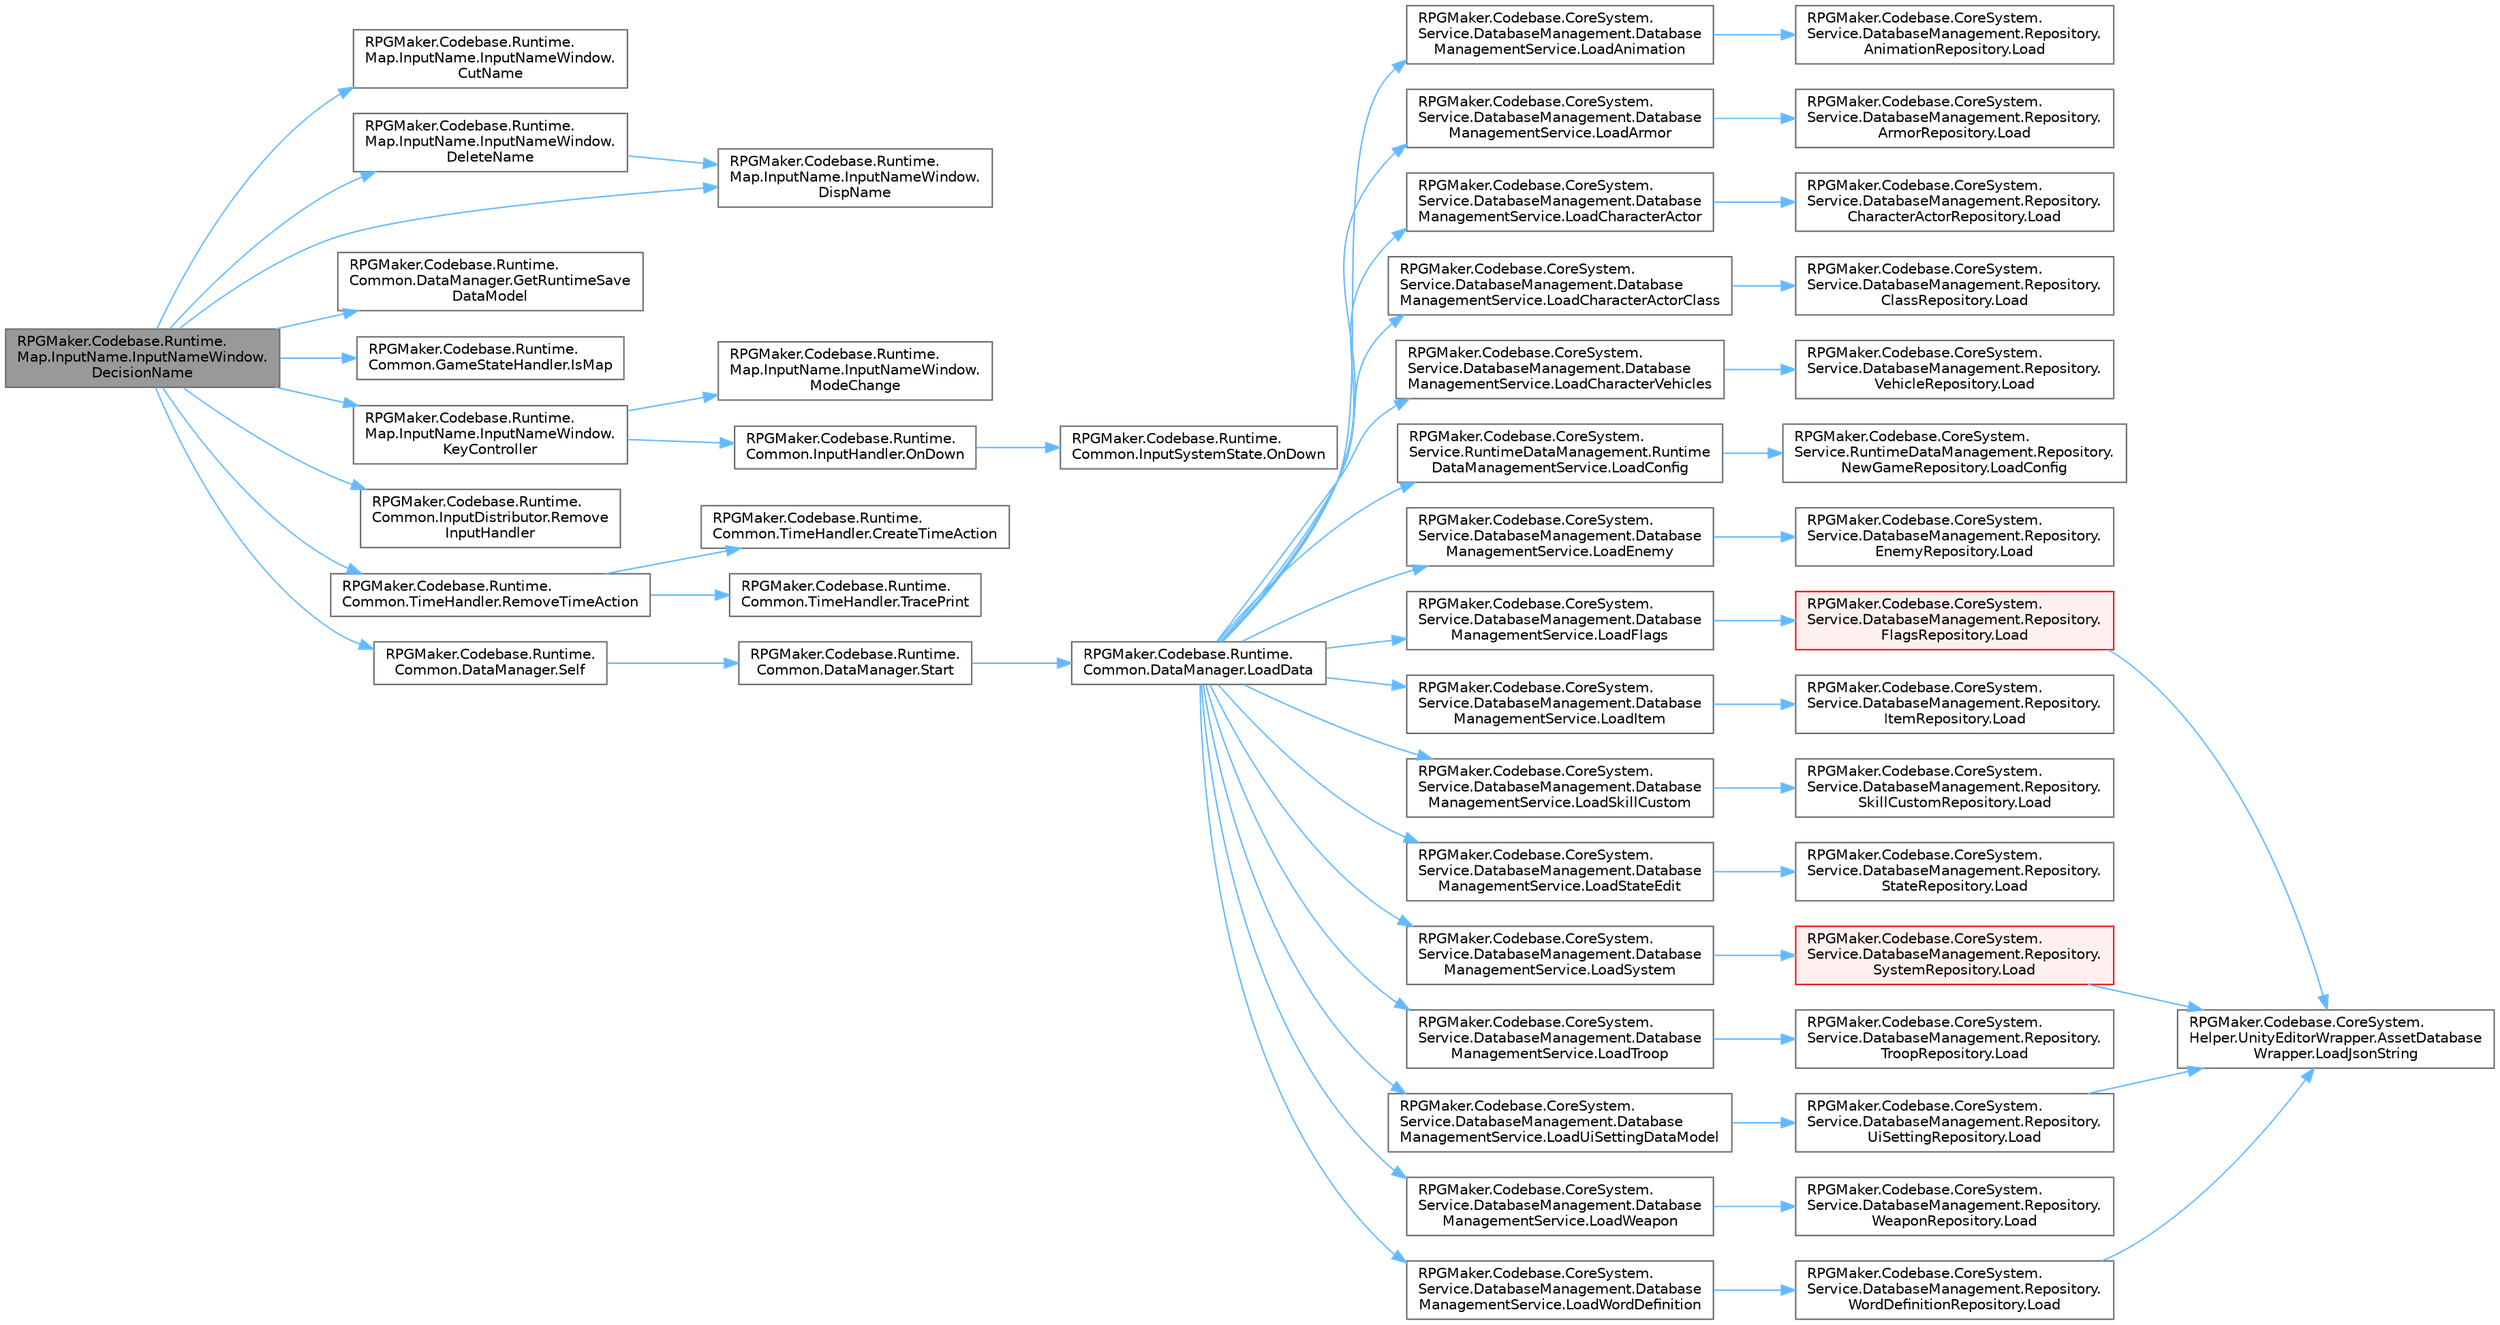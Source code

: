 digraph "RPGMaker.Codebase.Runtime.Map.InputName.InputNameWindow.DecisionName"
{
 // LATEX_PDF_SIZE
  bgcolor="transparent";
  edge [fontname=Helvetica,fontsize=10,labelfontname=Helvetica,labelfontsize=10];
  node [fontname=Helvetica,fontsize=10,shape=box,height=0.2,width=0.4];
  rankdir="LR";
  Node1 [id="Node000001",label="RPGMaker.Codebase.Runtime.\lMap.InputName.InputNameWindow.\lDecisionName",height=0.2,width=0.4,color="gray40", fillcolor="grey60", style="filled", fontcolor="black",tooltip=" "];
  Node1 -> Node2 [id="edge1_Node000001_Node000002",color="steelblue1",style="solid",tooltip=" "];
  Node2 [id="Node000002",label="RPGMaker.Codebase.Runtime.\lMap.InputName.InputNameWindow.\lCutName",height=0.2,width=0.4,color="grey40", fillcolor="white", style="filled",URL="$dd/d7d/class_r_p_g_maker_1_1_codebase_1_1_runtime_1_1_map_1_1_input_name_1_1_input_name_window.html#af5a926d394f2f1e04016e5f1b05c18d1",tooltip=" "];
  Node1 -> Node3 [id="edge2_Node000001_Node000003",color="steelblue1",style="solid",tooltip=" "];
  Node3 [id="Node000003",label="RPGMaker.Codebase.Runtime.\lMap.InputName.InputNameWindow.\lDeleteName",height=0.2,width=0.4,color="grey40", fillcolor="white", style="filled",URL="$dd/d7d/class_r_p_g_maker_1_1_codebase_1_1_runtime_1_1_map_1_1_input_name_1_1_input_name_window.html#a88110e4bd8106d252b3938ce83f2be28",tooltip="最後の文字から削除"];
  Node3 -> Node4 [id="edge3_Node000003_Node000004",color="steelblue1",style="solid",tooltip=" "];
  Node4 [id="Node000004",label="RPGMaker.Codebase.Runtime.\lMap.InputName.InputNameWindow.\lDispName",height=0.2,width=0.4,color="grey40", fillcolor="white", style="filled",URL="$dd/d7d/class_r_p_g_maker_1_1_codebase_1_1_runtime_1_1_map_1_1_input_name_1_1_input_name_window.html#a56387a5ddd8cf27e7e80c25103be2a15",tooltip=" "];
  Node1 -> Node4 [id="edge4_Node000001_Node000004",color="steelblue1",style="solid",tooltip=" "];
  Node1 -> Node5 [id="edge5_Node000001_Node000005",color="steelblue1",style="solid",tooltip=" "];
  Node5 [id="Node000005",label="RPGMaker.Codebase.Runtime.\lCommon.DataManager.GetRuntimeSave\lDataModel",height=0.2,width=0.4,color="grey40", fillcolor="white", style="filled",URL="$d5/d08/class_r_p_g_maker_1_1_codebase_1_1_runtime_1_1_common_1_1_data_manager.html#aa008ccb1bfddc97c2c6618cfe1fe9ab9",tooltip=" "];
  Node1 -> Node6 [id="edge6_Node000001_Node000006",color="steelblue1",style="solid",tooltip=" "];
  Node6 [id="Node000006",label="RPGMaker.Codebase.Runtime.\lCommon.GameStateHandler.IsMap",height=0.2,width=0.4,color="grey40", fillcolor="white", style="filled",URL="$de/d2c/class_r_p_g_maker_1_1_codebase_1_1_runtime_1_1_common_1_1_game_state_handler.html#a7c991ccb2c203b5ffc816c6c82f8768d",tooltip="現在の状態がMAP、MENU、EVENTかどうかを返却する"];
  Node1 -> Node7 [id="edge7_Node000001_Node000007",color="steelblue1",style="solid",tooltip=" "];
  Node7 [id="Node000007",label="RPGMaker.Codebase.Runtime.\lMap.InputName.InputNameWindow.\lKeyController",height=0.2,width=0.4,color="grey40", fillcolor="white", style="filled",URL="$dd/d7d/class_r_p_g_maker_1_1_codebase_1_1_runtime_1_1_map_1_1_input_name_1_1_input_name_window.html#ade9af008ab235ea54ccdd6d098a0eaed",tooltip=" "];
  Node7 -> Node8 [id="edge8_Node000007_Node000008",color="steelblue1",style="solid",tooltip=" "];
  Node8 [id="Node000008",label="RPGMaker.Codebase.Runtime.\lMap.InputName.InputNameWindow.\lModeChange",height=0.2,width=0.4,color="grey40", fillcolor="white", style="filled",URL="$dd/d7d/class_r_p_g_maker_1_1_codebase_1_1_runtime_1_1_map_1_1_input_name_1_1_input_name_window.html#a23a35710ebb5466813374a50eccce0b6",tooltip=" "];
  Node7 -> Node9 [id="edge9_Node000007_Node000009",color="steelblue1",style="solid",tooltip=" "];
  Node9 [id="Node000009",label="RPGMaker.Codebase.Runtime.\lCommon.InputHandler.OnDown",height=0.2,width=0.4,color="grey40", fillcolor="white", style="filled",URL="$d4/d84/class_r_p_g_maker_1_1_codebase_1_1_runtime_1_1_common_1_1_input_handler.html#aad3041483959ce5f5b546b403476007f",tooltip="特定のキーがこのフレームで押下されたかどうか"];
  Node9 -> Node10 [id="edge10_Node000009_Node000010",color="steelblue1",style="solid",tooltip=" "];
  Node10 [id="Node000010",label="RPGMaker.Codebase.Runtime.\lCommon.InputSystemState.OnDown",height=0.2,width=0.4,color="grey40", fillcolor="white", style="filled",URL="$da/dee/class_r_p_g_maker_1_1_codebase_1_1_runtime_1_1_common_1_1_input_system_state.html#a3421abad1a637846716c3721000da94c",tooltip="特定のキーがこのフレームで押されたかどうか（OnPress）"];
  Node1 -> Node11 [id="edge11_Node000001_Node000011",color="steelblue1",style="solid",tooltip=" "];
  Node11 [id="Node000011",label="RPGMaker.Codebase.Runtime.\lCommon.InputDistributor.Remove\lInputHandler",height=0.2,width=0.4,color="grey40", fillcolor="white", style="filled",URL="$d3/df6/class_r_p_g_maker_1_1_codebase_1_1_runtime_1_1_common_1_1_input_distributor.html#adc5f2ffa525bc730ebb7addec6c3c623",tooltip="キーやマウスのイベントに対して実行するコールバック処理の削除"];
  Node1 -> Node12 [id="edge12_Node000001_Node000012",color="steelblue1",style="solid",tooltip=" "];
  Node12 [id="Node000012",label="RPGMaker.Codebase.Runtime.\lCommon.TimeHandler.RemoveTimeAction",height=0.2,width=0.4,color="grey40", fillcolor="white", style="filled",URL="$d3/dac/class_r_p_g_maker_1_1_codebase_1_1_runtime_1_1_common_1_1_time_handler.html#acbacfdc0a0c421baed7613fc41529941",tooltip="Actionの削除"];
  Node12 -> Node13 [id="edge13_Node000012_Node000013",color="steelblue1",style="solid",tooltip=" "];
  Node13 [id="Node000013",label="RPGMaker.Codebase.Runtime.\lCommon.TimeHandler.CreateTimeAction",height=0.2,width=0.4,color="grey40", fillcolor="white", style="filled",URL="$d3/dac/class_r_p_g_maker_1_1_codebase_1_1_runtime_1_1_common_1_1_time_handler.html#a5eef3d1f8380e9a82f53b599f3a3b2d5",tooltip=" "];
  Node12 -> Node14 [id="edge14_Node000012_Node000014",color="steelblue1",style="solid",tooltip=" "];
  Node14 [id="Node000014",label="RPGMaker.Codebase.Runtime.\lCommon.TimeHandler.TracePrint",height=0.2,width=0.4,color="grey40", fillcolor="white", style="filled",URL="$d3/dac/class_r_p_g_maker_1_1_codebase_1_1_runtime_1_1_common_1_1_time_handler.html#a8c7773e140b3739304925ce8a0198ee5",tooltip=" "];
  Node1 -> Node15 [id="edge15_Node000001_Node000015",color="steelblue1",style="solid",tooltip=" "];
  Node15 [id="Node000015",label="RPGMaker.Codebase.Runtime.\lCommon.DataManager.Self",height=0.2,width=0.4,color="grey40", fillcolor="white", style="filled",URL="$d5/d08/class_r_p_g_maker_1_1_codebase_1_1_runtime_1_1_common_1_1_data_manager.html#a8f0a40fd71fe0a873d1905e106299934",tooltip=" "];
  Node15 -> Node16 [id="edge16_Node000015_Node000016",color="steelblue1",style="solid",tooltip=" "];
  Node16 [id="Node000016",label="RPGMaker.Codebase.Runtime.\lCommon.DataManager.Start",height=0.2,width=0.4,color="grey40", fillcolor="white", style="filled",URL="$d5/d08/class_r_p_g_maker_1_1_codebase_1_1_runtime_1_1_common_1_1_data_manager.html#ace8f5b29b336a071e6383ecdbe0f85c5",tooltip=" "];
  Node16 -> Node17 [id="edge17_Node000016_Node000017",color="steelblue1",style="solid",tooltip=" "];
  Node17 [id="Node000017",label="RPGMaker.Codebase.Runtime.\lCommon.DataManager.LoadData",height=0.2,width=0.4,color="grey40", fillcolor="white", style="filled",URL="$d5/d08/class_r_p_g_maker_1_1_codebase_1_1_runtime_1_1_common_1_1_data_manager.html#a42e1175b0a1dc3a225503e007043dc86",tooltip=" "];
  Node17 -> Node18 [id="edge18_Node000017_Node000018",color="steelblue1",style="solid",tooltip=" "];
  Node18 [id="Node000018",label="RPGMaker.Codebase.CoreSystem.\lService.DatabaseManagement.Database\lManagementService.LoadAnimation",height=0.2,width=0.4,color="grey40", fillcolor="white", style="filled",URL="$db/db0/class_r_p_g_maker_1_1_codebase_1_1_core_system_1_1_service_1_1_database_management_1_1_database_management_service.html#a24090092bb5f0e3f1a7f6d136a10cd22",tooltip=" "];
  Node18 -> Node19 [id="edge19_Node000018_Node000019",color="steelblue1",style="solid",tooltip=" "];
  Node19 [id="Node000019",label="RPGMaker.Codebase.CoreSystem.\lService.DatabaseManagement.Repository.\lAnimationRepository.Load",height=0.2,width=0.4,color="grey40", fillcolor="white", style="filled",URL="$d5/deb/class_r_p_g_maker_1_1_codebase_1_1_core_system_1_1_service_1_1_database_management_1_1_repository_1_1_animation_repository.html#a57c3d4731e6bfd18e15070a940e881f4",tooltip="読込"];
  Node17 -> Node20 [id="edge20_Node000017_Node000020",color="steelblue1",style="solid",tooltip=" "];
  Node20 [id="Node000020",label="RPGMaker.Codebase.CoreSystem.\lService.DatabaseManagement.Database\lManagementService.LoadArmor",height=0.2,width=0.4,color="grey40", fillcolor="white", style="filled",URL="$db/db0/class_r_p_g_maker_1_1_codebase_1_1_core_system_1_1_service_1_1_database_management_1_1_database_management_service.html#aa2e210bbbaf85d6ed1f74aa1170b786a",tooltip=" "];
  Node20 -> Node21 [id="edge21_Node000020_Node000021",color="steelblue1",style="solid",tooltip=" "];
  Node21 [id="Node000021",label="RPGMaker.Codebase.CoreSystem.\lService.DatabaseManagement.Repository.\lArmorRepository.Load",height=0.2,width=0.4,color="grey40", fillcolor="white", style="filled",URL="$d5/d5e/class_r_p_g_maker_1_1_codebase_1_1_core_system_1_1_service_1_1_database_management_1_1_repository_1_1_armor_repository.html#abae8269b1a2721fce734183fcc5f5205",tooltip=" "];
  Node17 -> Node22 [id="edge22_Node000017_Node000022",color="steelblue1",style="solid",tooltip=" "];
  Node22 [id="Node000022",label="RPGMaker.Codebase.CoreSystem.\lService.DatabaseManagement.Database\lManagementService.LoadCharacterActor",height=0.2,width=0.4,color="grey40", fillcolor="white", style="filled",URL="$db/db0/class_r_p_g_maker_1_1_codebase_1_1_core_system_1_1_service_1_1_database_management_1_1_database_management_service.html#afa56ff9a916ba5265719f6be7f2330e2",tooltip=" "];
  Node22 -> Node23 [id="edge23_Node000022_Node000023",color="steelblue1",style="solid",tooltip=" "];
  Node23 [id="Node000023",label="RPGMaker.Codebase.CoreSystem.\lService.DatabaseManagement.Repository.\lCharacterActorRepository.Load",height=0.2,width=0.4,color="grey40", fillcolor="white", style="filled",URL="$dc/d27/class_r_p_g_maker_1_1_codebase_1_1_core_system_1_1_service_1_1_database_management_1_1_repositor67544213d6af3013901ca89c3e4d5d21.html#a922f2ea3a0cd4543a7df7c51ed065242",tooltip=" "];
  Node17 -> Node24 [id="edge24_Node000017_Node000024",color="steelblue1",style="solid",tooltip=" "];
  Node24 [id="Node000024",label="RPGMaker.Codebase.CoreSystem.\lService.DatabaseManagement.Database\lManagementService.LoadCharacterActorClass",height=0.2,width=0.4,color="grey40", fillcolor="white", style="filled",URL="$db/db0/class_r_p_g_maker_1_1_codebase_1_1_core_system_1_1_service_1_1_database_management_1_1_database_management_service.html#a83d7b02d93737cf99a9e1b670f8fe4ea",tooltip=" "];
  Node24 -> Node25 [id="edge25_Node000024_Node000025",color="steelblue1",style="solid",tooltip=" "];
  Node25 [id="Node000025",label="RPGMaker.Codebase.CoreSystem.\lService.DatabaseManagement.Repository.\lClassRepository.Load",height=0.2,width=0.4,color="grey40", fillcolor="white", style="filled",URL="$d5/df3/class_r_p_g_maker_1_1_codebase_1_1_core_system_1_1_service_1_1_database_management_1_1_repository_1_1_class_repository.html#a68866c3982e5015e3aa1d0ff8b0e5767",tooltip=" "];
  Node17 -> Node26 [id="edge26_Node000017_Node000026",color="steelblue1",style="solid",tooltip=" "];
  Node26 [id="Node000026",label="RPGMaker.Codebase.CoreSystem.\lService.DatabaseManagement.Database\lManagementService.LoadCharacterVehicles",height=0.2,width=0.4,color="grey40", fillcolor="white", style="filled",URL="$db/db0/class_r_p_g_maker_1_1_codebase_1_1_core_system_1_1_service_1_1_database_management_1_1_database_management_service.html#a0b003a876f01ec9a754241a3df3836fc",tooltip=" "];
  Node26 -> Node27 [id="edge27_Node000026_Node000027",color="steelblue1",style="solid",tooltip=" "];
  Node27 [id="Node000027",label="RPGMaker.Codebase.CoreSystem.\lService.DatabaseManagement.Repository.\lVehicleRepository.Load",height=0.2,width=0.4,color="grey40", fillcolor="white", style="filled",URL="$dc/dcd/class_r_p_g_maker_1_1_codebase_1_1_core_system_1_1_service_1_1_database_management_1_1_repository_1_1_vehicle_repository.html#a15d84b4ebddf2ff353260ef2473589e6",tooltip=" "];
  Node17 -> Node28 [id="edge28_Node000017_Node000028",color="steelblue1",style="solid",tooltip=" "];
  Node28 [id="Node000028",label="RPGMaker.Codebase.CoreSystem.\lService.RuntimeDataManagement.Runtime\lDataManagementService.LoadConfig",height=0.2,width=0.4,color="grey40", fillcolor="white", style="filled",URL="$db/d7b/class_r_p_g_maker_1_1_codebase_1_1_core_system_1_1_service_1_1_runtime_data_management_1_1_runtime_data_management_service.html#a5d406eddf4f7129bc0a84639c9bffcbd",tooltip=" "];
  Node28 -> Node29 [id="edge29_Node000028_Node000029",color="steelblue1",style="solid",tooltip=" "];
  Node29 [id="Node000029",label="RPGMaker.Codebase.CoreSystem.\lService.RuntimeDataManagement.Repository.\lNewGameRepository.LoadConfig",height=0.2,width=0.4,color="grey40", fillcolor="white", style="filled",URL="$d5/d7b/class_r_p_g_maker_1_1_codebase_1_1_core_system_1_1_service_1_1_runtime_data_management_1_1_repository_1_1_new_game_repository.html#a49734fde3bf86a845b6d4757ac5a250c",tooltip="configの読み込み"];
  Node17 -> Node30 [id="edge30_Node000017_Node000030",color="steelblue1",style="solid",tooltip=" "];
  Node30 [id="Node000030",label="RPGMaker.Codebase.CoreSystem.\lService.DatabaseManagement.Database\lManagementService.LoadEnemy",height=0.2,width=0.4,color="grey40", fillcolor="white", style="filled",URL="$db/db0/class_r_p_g_maker_1_1_codebase_1_1_core_system_1_1_service_1_1_database_management_1_1_database_management_service.html#a56946e6c58a5ec0f4641533476d5982c",tooltip=" "];
  Node30 -> Node31 [id="edge31_Node000030_Node000031",color="steelblue1",style="solid",tooltip=" "];
  Node31 [id="Node000031",label="RPGMaker.Codebase.CoreSystem.\lService.DatabaseManagement.Repository.\lEnemyRepository.Load",height=0.2,width=0.4,color="grey40", fillcolor="white", style="filled",URL="$d4/d59/class_r_p_g_maker_1_1_codebase_1_1_core_system_1_1_service_1_1_database_management_1_1_repository_1_1_enemy_repository.html#a4c469baf54782a4c3411f345784e7f5c",tooltip=" "];
  Node17 -> Node32 [id="edge32_Node000017_Node000032",color="steelblue1",style="solid",tooltip=" "];
  Node32 [id="Node000032",label="RPGMaker.Codebase.CoreSystem.\lService.DatabaseManagement.Database\lManagementService.LoadFlags",height=0.2,width=0.4,color="grey40", fillcolor="white", style="filled",URL="$db/db0/class_r_p_g_maker_1_1_codebase_1_1_core_system_1_1_service_1_1_database_management_1_1_database_management_service.html#a5eb2954667a7f994c25194d12c5a2602",tooltip=" "];
  Node32 -> Node33 [id="edge33_Node000032_Node000033",color="steelblue1",style="solid",tooltip=" "];
  Node33 [id="Node000033",label="RPGMaker.Codebase.CoreSystem.\lService.DatabaseManagement.Repository.\lFlagsRepository.Load",height=0.2,width=0.4,color="red", fillcolor="#FFF0F0", style="filled",URL="$dd/db4/class_r_p_g_maker_1_1_codebase_1_1_core_system_1_1_service_1_1_database_management_1_1_repository_1_1_flags_repository.html#a0410340db193ba2dd6d34cbbc9de1925",tooltip=" "];
  Node33 -> Node34 [id="edge34_Node000033_Node000034",color="steelblue1",style="solid",tooltip=" "];
  Node34 [id="Node000034",label="RPGMaker.Codebase.CoreSystem.\lHelper.UnityEditorWrapper.AssetDatabase\lWrapper.LoadJsonString",height=0.2,width=0.4,color="grey40", fillcolor="white", style="filled",URL="$d9/d20/class_r_p_g_maker_1_1_codebase_1_1_core_system_1_1_helper_1_1_unity_editor_wrapper_1_1_asset_database_wrapper.html#ab1557b81ee60a7dc4f85349106fe4244",tooltip=" "];
  Node17 -> Node36 [id="edge35_Node000017_Node000036",color="steelblue1",style="solid",tooltip=" "];
  Node36 [id="Node000036",label="RPGMaker.Codebase.CoreSystem.\lService.DatabaseManagement.Database\lManagementService.LoadItem",height=0.2,width=0.4,color="grey40", fillcolor="white", style="filled",URL="$db/db0/class_r_p_g_maker_1_1_codebase_1_1_core_system_1_1_service_1_1_database_management_1_1_database_management_service.html#a0447e9903c05f13e630c3523647e80a4",tooltip=" "];
  Node36 -> Node37 [id="edge36_Node000036_Node000037",color="steelblue1",style="solid",tooltip=" "];
  Node37 [id="Node000037",label="RPGMaker.Codebase.CoreSystem.\lService.DatabaseManagement.Repository.\lItemRepository.Load",height=0.2,width=0.4,color="grey40", fillcolor="white", style="filled",URL="$dd/d1d/class_r_p_g_maker_1_1_codebase_1_1_core_system_1_1_service_1_1_database_management_1_1_repository_1_1_item_repository.html#a46360e92f219e5394a8c6e09b8424ac4",tooltip=" "];
  Node17 -> Node38 [id="edge37_Node000017_Node000038",color="steelblue1",style="solid",tooltip=" "];
  Node38 [id="Node000038",label="RPGMaker.Codebase.CoreSystem.\lService.DatabaseManagement.Database\lManagementService.LoadSkillCustom",height=0.2,width=0.4,color="grey40", fillcolor="white", style="filled",URL="$db/db0/class_r_p_g_maker_1_1_codebase_1_1_core_system_1_1_service_1_1_database_management_1_1_database_management_service.html#a10afc5f75507a17db5197e23a2cdd4cc",tooltip=" "];
  Node38 -> Node39 [id="edge38_Node000038_Node000039",color="steelblue1",style="solid",tooltip=" "];
  Node39 [id="Node000039",label="RPGMaker.Codebase.CoreSystem.\lService.DatabaseManagement.Repository.\lSkillCustomRepository.Load",height=0.2,width=0.4,color="grey40", fillcolor="white", style="filled",URL="$df/d9d/class_r_p_g_maker_1_1_codebase_1_1_core_system_1_1_service_1_1_database_management_1_1_repository_1_1_skill_custom_repository.html#ae8576dea83a59030d096cb450316877a",tooltip=" "];
  Node17 -> Node40 [id="edge39_Node000017_Node000040",color="steelblue1",style="solid",tooltip=" "];
  Node40 [id="Node000040",label="RPGMaker.Codebase.CoreSystem.\lService.DatabaseManagement.Database\lManagementService.LoadStateEdit",height=0.2,width=0.4,color="grey40", fillcolor="white", style="filled",URL="$db/db0/class_r_p_g_maker_1_1_codebase_1_1_core_system_1_1_service_1_1_database_management_1_1_database_management_service.html#a2fa87c0d4f1431414d67e4943a14ae56",tooltip=" "];
  Node40 -> Node41 [id="edge40_Node000040_Node000041",color="steelblue1",style="solid",tooltip=" "];
  Node41 [id="Node000041",label="RPGMaker.Codebase.CoreSystem.\lService.DatabaseManagement.Repository.\lStateRepository.Load",height=0.2,width=0.4,color="grey40", fillcolor="white", style="filled",URL="$d0/d34/class_r_p_g_maker_1_1_codebase_1_1_core_system_1_1_service_1_1_database_management_1_1_repository_1_1_state_repository.html#ae700731c7143cb48f543dce028e3b808",tooltip=" "];
  Node17 -> Node42 [id="edge41_Node000017_Node000042",color="steelblue1",style="solid",tooltip=" "];
  Node42 [id="Node000042",label="RPGMaker.Codebase.CoreSystem.\lService.DatabaseManagement.Database\lManagementService.LoadSystem",height=0.2,width=0.4,color="grey40", fillcolor="white", style="filled",URL="$db/db0/class_r_p_g_maker_1_1_codebase_1_1_core_system_1_1_service_1_1_database_management_1_1_database_management_service.html#ab14ced87348b79b244d7a5d975e80d25",tooltip=" "];
  Node42 -> Node43 [id="edge42_Node000042_Node000043",color="steelblue1",style="solid",tooltip=" "];
  Node43 [id="Node000043",label="RPGMaker.Codebase.CoreSystem.\lService.DatabaseManagement.Repository.\lSystemRepository.Load",height=0.2,width=0.4,color="red", fillcolor="#FFF0F0", style="filled",URL="$d6/d55/class_r_p_g_maker_1_1_codebase_1_1_core_system_1_1_service_1_1_database_management_1_1_repository_1_1_system_repository.html#a6d927c51392219fbfa48ae9c798c39d6",tooltip=" "];
  Node43 -> Node34 [id="edge43_Node000043_Node000034",color="steelblue1",style="solid",tooltip=" "];
  Node17 -> Node45 [id="edge44_Node000017_Node000045",color="steelblue1",style="solid",tooltip=" "];
  Node45 [id="Node000045",label="RPGMaker.Codebase.CoreSystem.\lService.DatabaseManagement.Database\lManagementService.LoadTroop",height=0.2,width=0.4,color="grey40", fillcolor="white", style="filled",URL="$db/db0/class_r_p_g_maker_1_1_codebase_1_1_core_system_1_1_service_1_1_database_management_1_1_database_management_service.html#a3f54f10563c3611839ddd3dfa5b65c13",tooltip=" "];
  Node45 -> Node46 [id="edge45_Node000045_Node000046",color="steelblue1",style="solid",tooltip=" "];
  Node46 [id="Node000046",label="RPGMaker.Codebase.CoreSystem.\lService.DatabaseManagement.Repository.\lTroopRepository.Load",height=0.2,width=0.4,color="grey40", fillcolor="white", style="filled",URL="$d6/d3e/class_r_p_g_maker_1_1_codebase_1_1_core_system_1_1_service_1_1_database_management_1_1_repository_1_1_troop_repository.html#a1568465e84b17234f4bd5c53981bf94e",tooltip=" "];
  Node17 -> Node47 [id="edge46_Node000017_Node000047",color="steelblue1",style="solid",tooltip=" "];
  Node47 [id="Node000047",label="RPGMaker.Codebase.CoreSystem.\lService.DatabaseManagement.Database\lManagementService.LoadUiSettingDataModel",height=0.2,width=0.4,color="grey40", fillcolor="white", style="filled",URL="$db/db0/class_r_p_g_maker_1_1_codebase_1_1_core_system_1_1_service_1_1_database_management_1_1_database_management_service.html#ad73cc18191cf3d29c31d27f90e712965",tooltip=" "];
  Node47 -> Node48 [id="edge47_Node000047_Node000048",color="steelblue1",style="solid",tooltip=" "];
  Node48 [id="Node000048",label="RPGMaker.Codebase.CoreSystem.\lService.DatabaseManagement.Repository.\lUiSettingRepository.Load",height=0.2,width=0.4,color="grey40", fillcolor="white", style="filled",URL="$de/d41/class_r_p_g_maker_1_1_codebase_1_1_core_system_1_1_service_1_1_database_management_1_1_repository_1_1_ui_setting_repository.html#ac1cdb3a6a832b108f7c8029b1e573402",tooltip=" "];
  Node48 -> Node34 [id="edge48_Node000048_Node000034",color="steelblue1",style="solid",tooltip=" "];
  Node17 -> Node49 [id="edge49_Node000017_Node000049",color="steelblue1",style="solid",tooltip=" "];
  Node49 [id="Node000049",label="RPGMaker.Codebase.CoreSystem.\lService.DatabaseManagement.Database\lManagementService.LoadWeapon",height=0.2,width=0.4,color="grey40", fillcolor="white", style="filled",URL="$db/db0/class_r_p_g_maker_1_1_codebase_1_1_core_system_1_1_service_1_1_database_management_1_1_database_management_service.html#a14b53a047484b6c81f8e570ff47134af",tooltip=" "];
  Node49 -> Node50 [id="edge50_Node000049_Node000050",color="steelblue1",style="solid",tooltip=" "];
  Node50 [id="Node000050",label="RPGMaker.Codebase.CoreSystem.\lService.DatabaseManagement.Repository.\lWeaponRepository.Load",height=0.2,width=0.4,color="grey40", fillcolor="white", style="filled",URL="$de/d23/class_r_p_g_maker_1_1_codebase_1_1_core_system_1_1_service_1_1_database_management_1_1_repository_1_1_weapon_repository.html#a234682fdd452ea066e287d631bf73fb1",tooltip=" "];
  Node17 -> Node51 [id="edge51_Node000017_Node000051",color="steelblue1",style="solid",tooltip=" "];
  Node51 [id="Node000051",label="RPGMaker.Codebase.CoreSystem.\lService.DatabaseManagement.Database\lManagementService.LoadWordDefinition",height=0.2,width=0.4,color="grey40", fillcolor="white", style="filled",URL="$db/db0/class_r_p_g_maker_1_1_codebase_1_1_core_system_1_1_service_1_1_database_management_1_1_database_management_service.html#a293b136d822c9c73495b354502306eb1",tooltip=" "];
  Node51 -> Node52 [id="edge52_Node000051_Node000052",color="steelblue1",style="solid",tooltip=" "];
  Node52 [id="Node000052",label="RPGMaker.Codebase.CoreSystem.\lService.DatabaseManagement.Repository.\lWordDefinitionRepository.Load",height=0.2,width=0.4,color="grey40", fillcolor="white", style="filled",URL="$d0/d25/class_r_p_g_maker_1_1_codebase_1_1_core_system_1_1_service_1_1_database_management_1_1_repositor810f9e3871d1afeaa788d9c5df5cdd13.html#a22cf8097c61cc9eed93d23acbe6c57d1",tooltip=" "];
  Node52 -> Node34 [id="edge53_Node000052_Node000034",color="steelblue1",style="solid",tooltip=" "];
}
